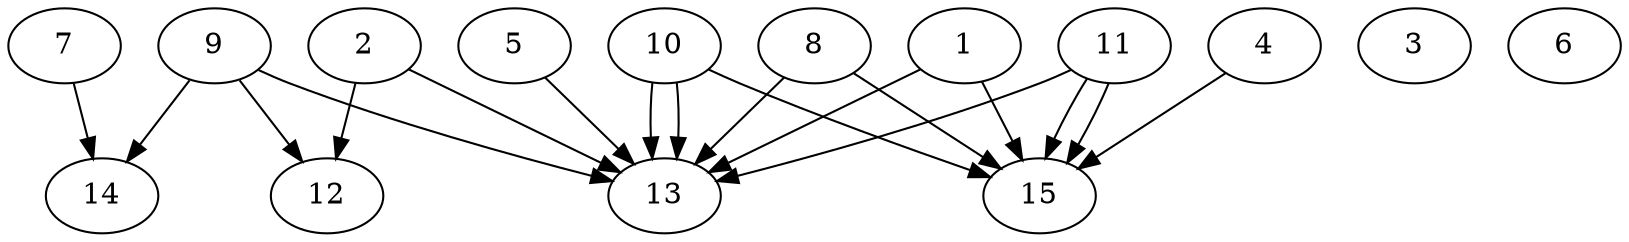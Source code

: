 // DAG automatically generated by daggen at Thu Oct  3 13:59:26 2019
// ./daggen --dot -n 15 --ccr 0.3 --fat 0.9 --regular 0.9 --density 0.7 --mindata 5242880 --maxdata 52428800 
digraph G {
  1 [size="49397760", alpha="0.18", expect_size="14819328"] 
  1 -> 13 [size ="14819328"]
  1 -> 15 [size ="14819328"]
  2 [size="42676907", alpha="0.00", expect_size="12803072"] 
  2 -> 12 [size ="12803072"]
  2 -> 13 [size ="12803072"]
  3 [size="84981760", alpha="0.15", expect_size="25494528"] 
  4 [size="157678933", alpha="0.14", expect_size="47303680"] 
  4 -> 15 [size ="47303680"]
  5 [size="163133440", alpha="0.05", expect_size="48940032"] 
  5 -> 13 [size ="48940032"]
  6 [size="45243733", alpha="0.14", expect_size="13573120"] 
  7 [size="115459413", alpha="0.15", expect_size="34637824"] 
  7 -> 14 [size ="34637824"]
  8 [size="36584107", alpha="0.18", expect_size="10975232"] 
  8 -> 13 [size ="10975232"]
  8 -> 15 [size ="10975232"]
  9 [size="41495893", alpha="0.04", expect_size="12448768"] 
  9 -> 12 [size ="12448768"]
  9 -> 13 [size ="12448768"]
  9 -> 14 [size ="12448768"]
  10 [size="73117013", alpha="0.16", expect_size="21935104"] 
  10 -> 13 [size ="21935104"]
  10 -> 13 [size ="21935104"]
  10 -> 15 [size ="21935104"]
  11 [size="145633280", alpha="0.02", expect_size="43689984"] 
  11 -> 13 [size ="43689984"]
  11 -> 15 [size ="43689984"]
  11 -> 15 [size ="43689984"]
  12 [size="130508800", alpha="0.19", expect_size="39152640"] 
  13 [size="133096107", alpha="0.14", expect_size="39928832"] 
  14 [size="93166933", alpha="0.04", expect_size="27950080"] 
  15 [size="42188800", alpha="0.20", expect_size="12656640"] 
}
